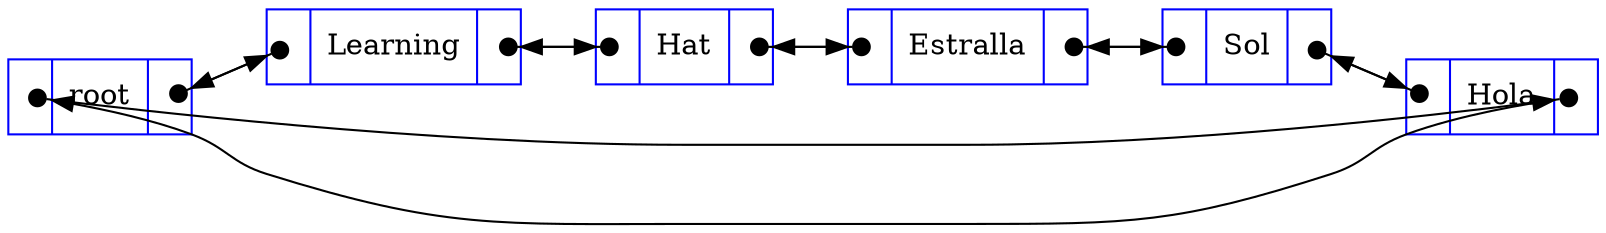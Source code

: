 digraph G {
rankdir=LR;
node [shape=record, color=blue, width=0.5, height=0.5]; 

node0 [label="{<a>|root|<b>}"];
node1 [label="{<a>|Learning|<b>}"];
node2 [label="{<a>|Hat|<b>}"];
node3 [label="{<a>|Estralla|<b>}"];
node4 [label="{<a>|Sol|<b>}"];
node5 [label="{<a>|Hola|<b>}"];

node0:b:c -> node1:a:c [arrowtail=dot, dir=both,tailclip=false];
node1:b:c -> node2:a:c [arrowtail=dot, dir=both,tailclip=false];
node2:b:c -> node3:a:c [arrowtail=dot, dir=both,tailclip=false];
node3:b:c -> node4:a:c [arrowtail=dot, dir=both,tailclip=false];
node4:b:c -> node5:a:c [arrowtail=dot, dir=both,tailclip=false];
node5:b:c -> node0:a:c [arrowtail=dot, dir=both,tailclip=false];

node1:a:c -> node0:b:c [arrowtail=dot, dir=both,tailclip=false];
node2:a:c -> node1:b:c [arrowtail=dot, dir=both,tailclip=false];
node3:a:c -> node2:b:c [arrowtail=dot, dir=both,tailclip=false];
node4:a:c -> node3:b:c [arrowtail=dot, dir=both,tailclip=false];
node5:a:c -> node4:b:c [arrowtail=dot, dir=both,tailclip=false];
node0:a:c -> node5:b:c [arrowtail=dot, dir=both,tailclip=false];

}

